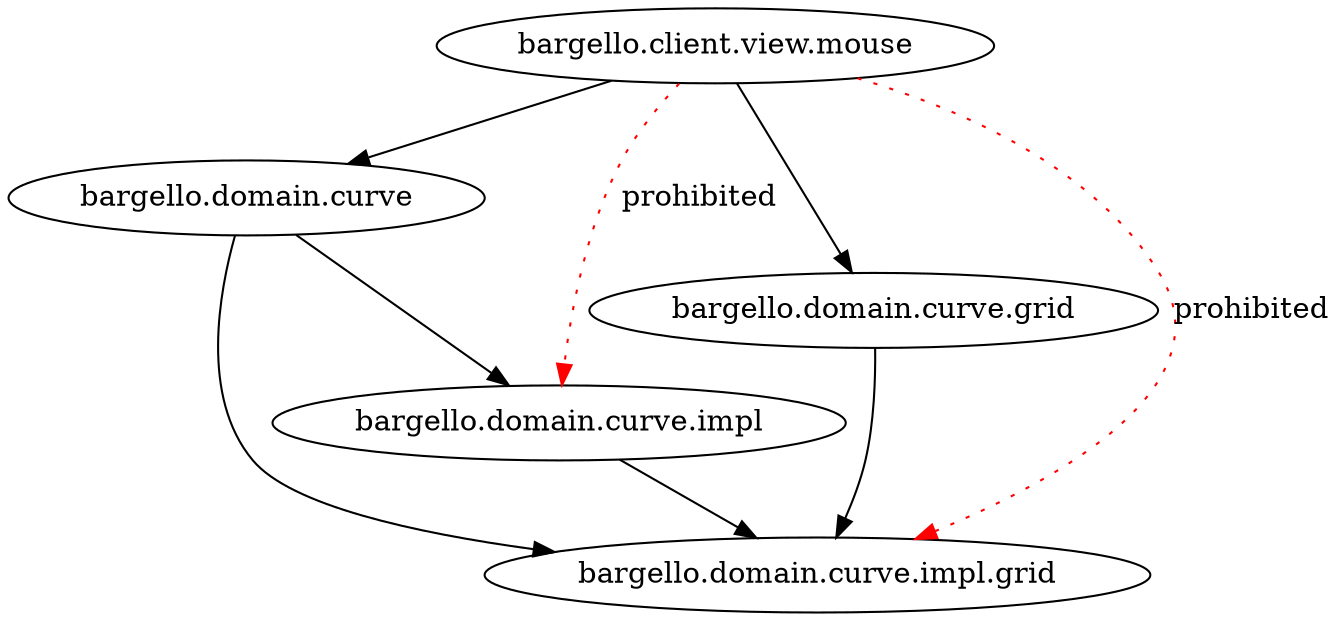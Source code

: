 digraph X {
  rankdir="TB";

  curve [label="bargello.domain.curve"]
  grid [label="bargello.domain.curve.grid"]
  impl [label="bargello.domain.curve.impl"]
  implgrid [label="bargello.domain.curve.impl.grid"]
  mouse [label="bargello.client.view.mouse"]

  subgraph bidir_event_bus_edges {
    edge [esep=10,style=dotted,color=red,label="prohibited"]
    mouse -> impl
    mouse -> implgrid
  }

  curve -> implgrid
  grid -> implgrid
  curve -> impl
  impl -> implgrid
  mouse -> curve
  mouse -> grid
}
